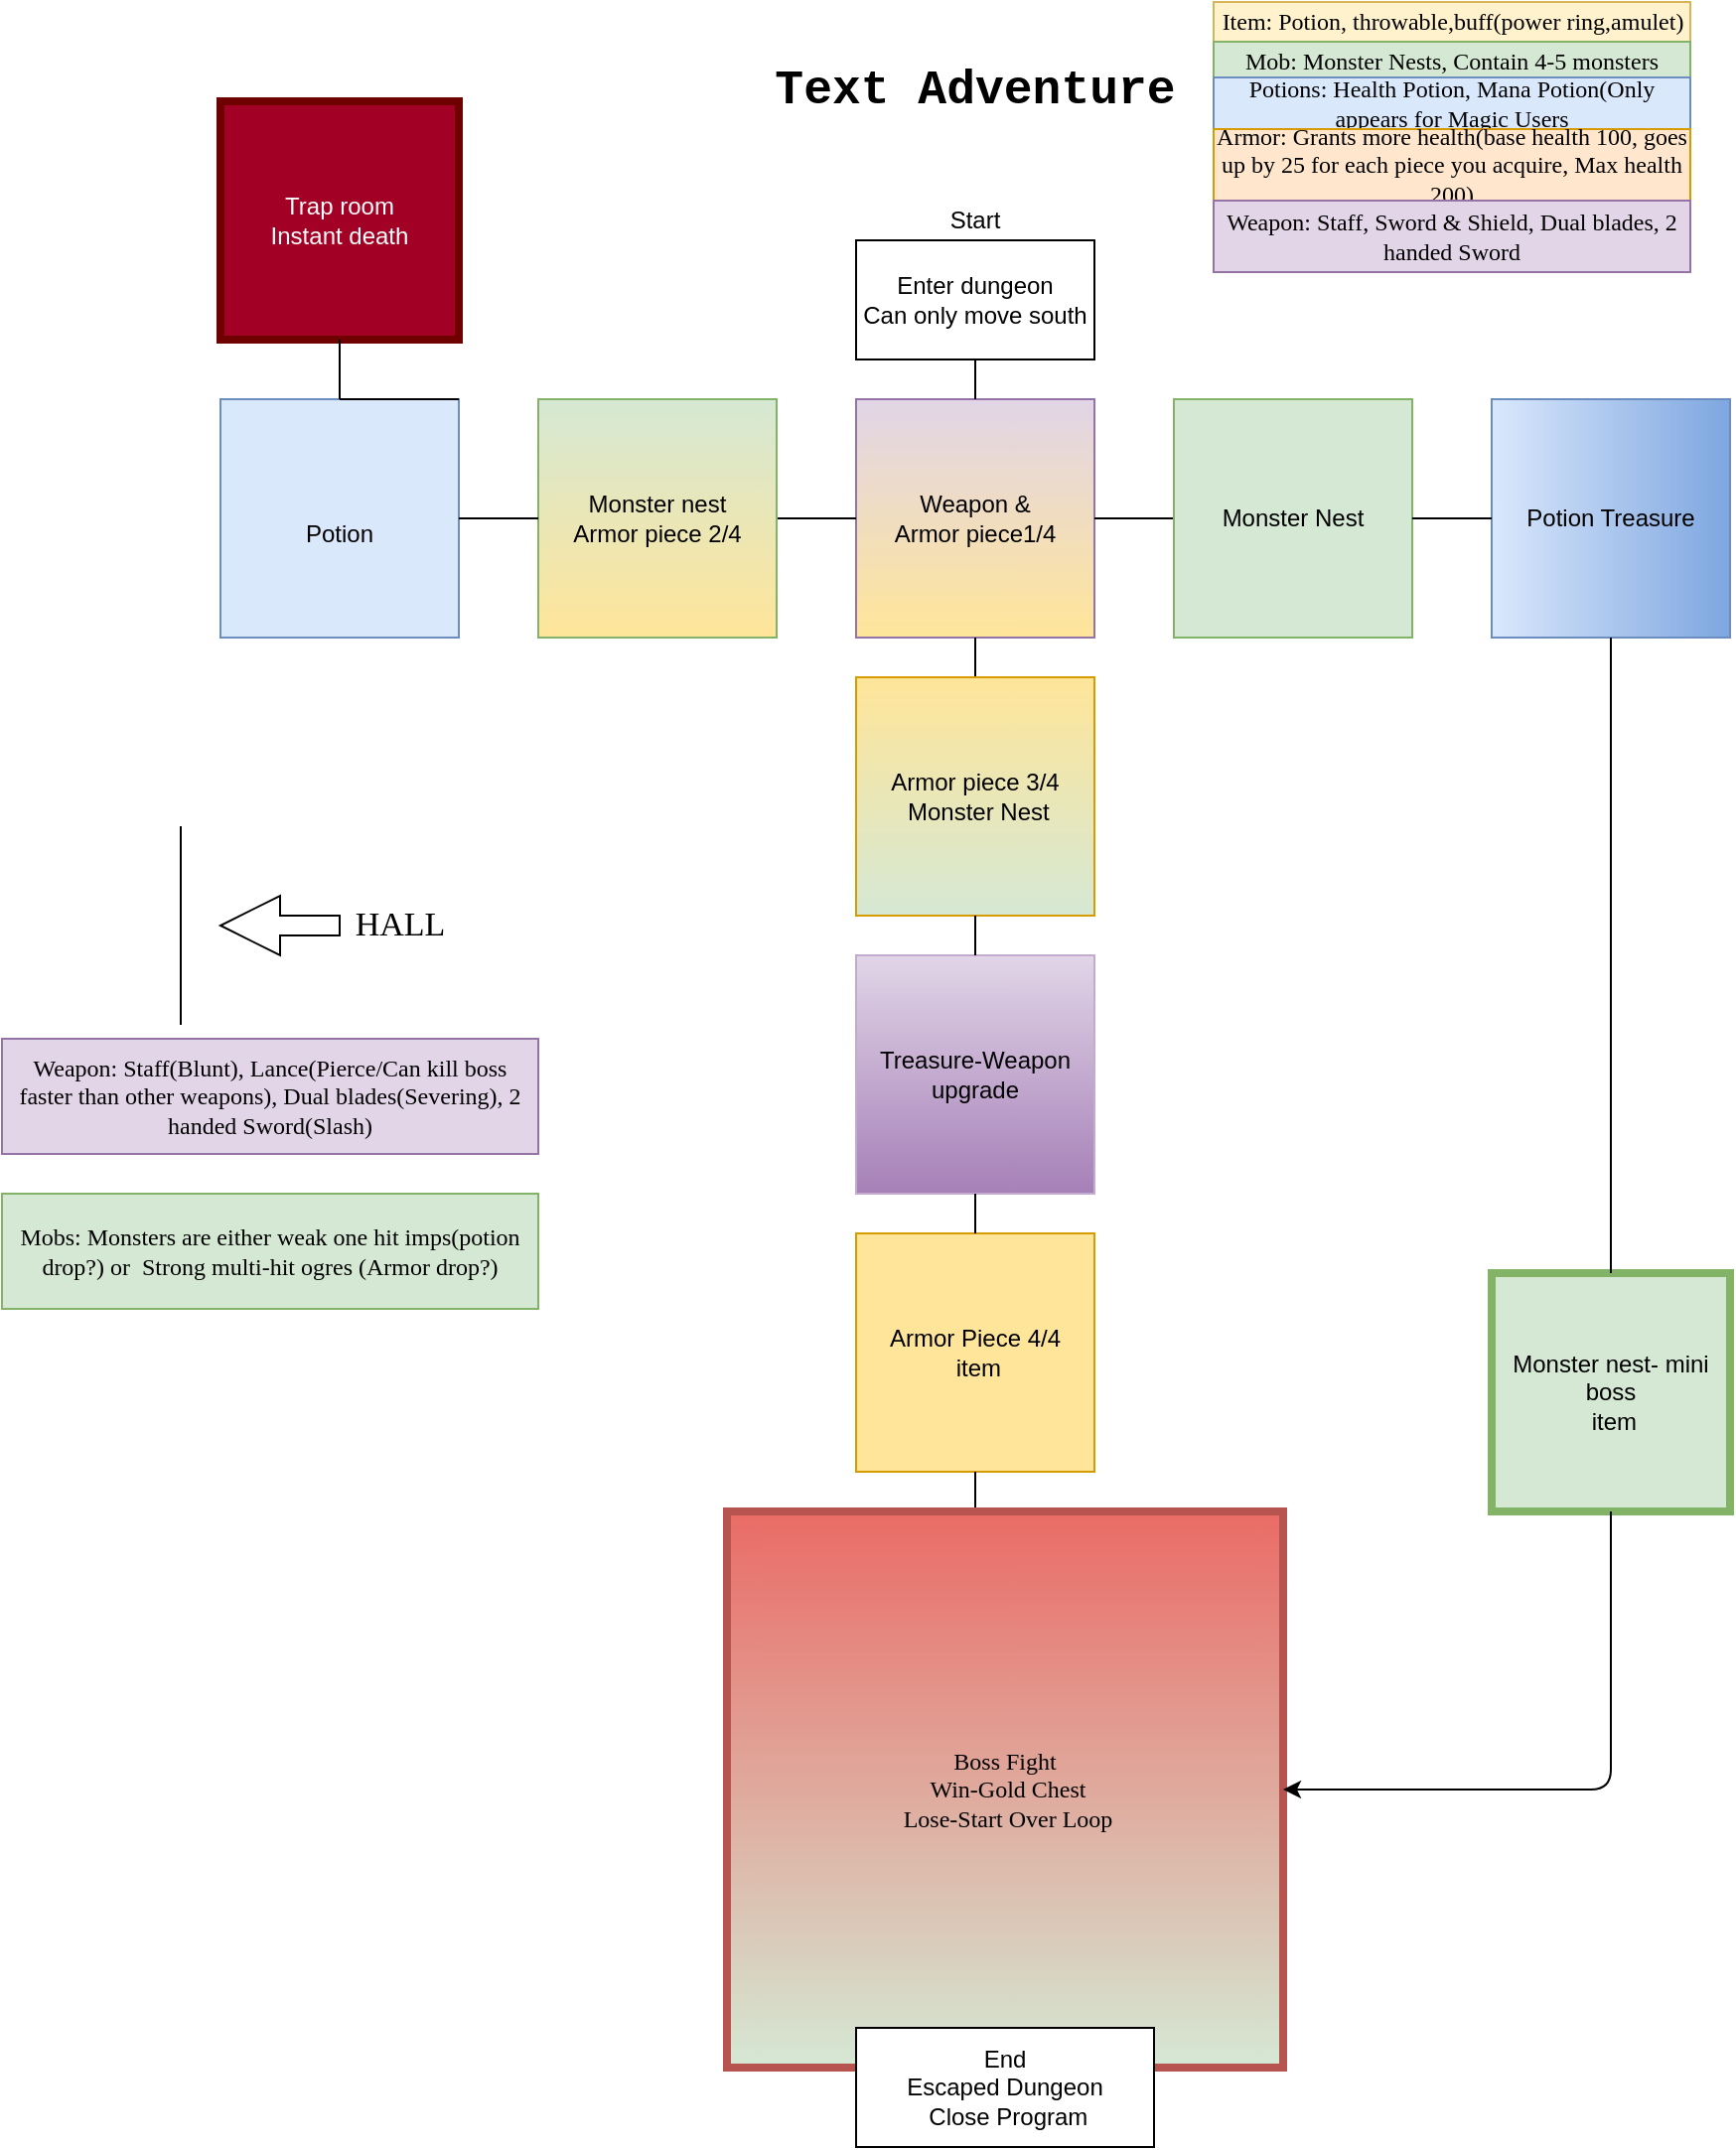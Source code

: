 <mxfile version="12.6.4" type="github">
  <diagram id="vjavIsuCYT6N_qfqwrHb" name="Page-1">
    <mxGraphModel dx="1310" dy="665" grid="1" gridSize="10" guides="1" tooltips="1" connect="1" arrows="1" fold="1" page="1" pageScale="1" pageWidth="850" pageHeight="1100" math="0" shadow="0">
      <root>
        <mxCell id="0"/>
        <mxCell id="1" parent="0"/>
        <mxCell id="32LAYBmW0q8DRoSeDVpy-1" value="Enter dungeon&lt;br&gt;Can only move south" style="rounded=0;whiteSpace=wrap;html=1;" parent="1" vertex="1">
          <mxGeometry x="320" y="120" width="120" height="60" as="geometry"/>
        </mxCell>
        <mxCell id="32LAYBmW0q8DRoSeDVpy-2" value="Weapon &amp;amp;&lt;br&gt;Armor piece1/4" style="whiteSpace=wrap;html=1;aspect=fixed;fillColor=#e1d5e7;strokeColor=#9673a6;gradientColor=#FFE599;" parent="1" vertex="1">
          <mxGeometry x="320" y="200" width="120" height="120" as="geometry"/>
        </mxCell>
        <mxCell id="32LAYBmW0q8DRoSeDVpy-3" value="Start" style="text;html=1;strokeColor=none;fillColor=none;align=center;verticalAlign=middle;whiteSpace=wrap;rounded=0;" parent="1" vertex="1">
          <mxGeometry x="340" y="100" width="80" height="20" as="geometry"/>
        </mxCell>
        <mxCell id="32LAYBmW0q8DRoSeDVpy-4" value="&lt;h1&gt;&lt;font face=&quot;Courier New&quot;&gt;Text Adventure&lt;/font&gt;&lt;/h1&gt;" style="text;html=1;strokeColor=none;fillColor=none;align=center;verticalAlign=middle;whiteSpace=wrap;rounded=0;" parent="1" vertex="1">
          <mxGeometry x="160" y="24" width="440" height="40" as="geometry"/>
        </mxCell>
        <mxCell id="32LAYBmW0q8DRoSeDVpy-5" value="" style="endArrow=none;html=1;exitX=0.5;exitY=0;exitDx=0;exitDy=0;" parent="1" source="32LAYBmW0q8DRoSeDVpy-2" edge="1">
          <mxGeometry width="50" height="50" relative="1" as="geometry">
            <mxPoint x="379.5" y="220" as="sourcePoint"/>
            <mxPoint x="380" y="180" as="targetPoint"/>
          </mxGeometry>
        </mxCell>
        <mxCell id="32LAYBmW0q8DRoSeDVpy-6" value="" style="endArrow=none;html=1;entryX=0;entryY=0.5;entryDx=0;entryDy=0;" parent="1" target="32LAYBmW0q8DRoSeDVpy-2" edge="1">
          <mxGeometry width="50" height="50" relative="1" as="geometry">
            <mxPoint x="280" y="260" as="sourcePoint"/>
            <mxPoint x="70" y="340" as="targetPoint"/>
          </mxGeometry>
        </mxCell>
        <mxCell id="32LAYBmW0q8DRoSeDVpy-7" value="" style="endArrow=none;html=1;entryX=0.5;entryY=1;entryDx=0;entryDy=0;" parent="1" target="32LAYBmW0q8DRoSeDVpy-2" edge="1">
          <mxGeometry width="50" height="50" relative="1" as="geometry">
            <mxPoint x="380" y="340" as="sourcePoint"/>
            <mxPoint x="390" y="320" as="targetPoint"/>
          </mxGeometry>
        </mxCell>
        <mxCell id="32LAYBmW0q8DRoSeDVpy-8" value="" style="endArrow=none;html=1;" parent="1" edge="1">
          <mxGeometry width="50" height="50" relative="1" as="geometry">
            <mxPoint x="440" y="260" as="sourcePoint"/>
            <mxPoint x="480" y="260" as="targetPoint"/>
          </mxGeometry>
        </mxCell>
        <mxCell id="32LAYBmW0q8DRoSeDVpy-9" value="Armor piece 3/4&lt;br&gt;&amp;nbsp;Monster Nest" style="whiteSpace=wrap;html=1;aspect=fixed;fillColor=#FFE599;strokeColor=#d79b00;gradientColor=#D5E8D4;" parent="1" vertex="1">
          <mxGeometry x="320" y="340" width="120" height="120" as="geometry"/>
        </mxCell>
        <mxCell id="32LAYBmW0q8DRoSeDVpy-10" value="Monster nest&lt;br&gt;Armor piece 2/4" style="whiteSpace=wrap;html=1;aspect=fixed;fillColor=#d5e8d4;strokeColor=#82b366;gradientColor=#FFE599;" parent="1" vertex="1">
          <mxGeometry x="160" y="200" width="120" height="120" as="geometry"/>
        </mxCell>
        <mxCell id="32LAYBmW0q8DRoSeDVpy-11" value="Monster Nest" style="whiteSpace=wrap;html=1;aspect=fixed;fillColor=#d5e8d4;strokeColor=#82b366;" parent="1" vertex="1">
          <mxGeometry x="480" y="200" width="120" height="120" as="geometry"/>
        </mxCell>
        <mxCell id="32LAYBmW0q8DRoSeDVpy-12" value="&lt;br&gt;Potion" style="whiteSpace=wrap;html=1;aspect=fixed;fillColor=#dae8fc;strokeColor=#6c8ebf;" parent="1" vertex="1">
          <mxGeometry y="200" width="120" height="120" as="geometry"/>
        </mxCell>
        <mxCell id="32LAYBmW0q8DRoSeDVpy-13" value="Potion Treasure" style="whiteSpace=wrap;html=1;aspect=fixed;fillColor=#dae8fc;strokeColor=#6c8ebf;gradientColor=#7EA6E0;gradientDirection=east;" parent="1" vertex="1">
          <mxGeometry x="640" y="200" width="120" height="120" as="geometry"/>
        </mxCell>
        <mxCell id="32LAYBmW0q8DRoSeDVpy-14" value="Monster nest- mini boss&lt;br&gt;&amp;nbsp;item" style="whiteSpace=wrap;html=1;aspect=fixed;fillColor=#d5e8d4;strokeColor=#82b366;strokeWidth=4;" parent="1" vertex="1">
          <mxGeometry x="640" y="640" width="120" height="120" as="geometry"/>
        </mxCell>
        <mxCell id="32LAYBmW0q8DRoSeDVpy-15" value="Trap room&lt;br&gt;Instant death" style="whiteSpace=wrap;html=1;aspect=fixed;fillColor=#a20025;strokeColor=#6F0000;strokeWidth=4;fontColor=#ffffff;" parent="1" vertex="1">
          <mxGeometry y="50" width="120" height="120" as="geometry"/>
        </mxCell>
        <mxCell id="32LAYBmW0q8DRoSeDVpy-16" value="Treasure-Weapon upgrade" style="whiteSpace=wrap;html=1;aspect=fixed;fillColor=#E1D5E7;strokeColor=#C3ABD0;gradientColor=#A680B8;gradientDirection=south;" parent="1" vertex="1">
          <mxGeometry x="320" y="480" width="120" height="120" as="geometry"/>
        </mxCell>
        <mxCell id="32LAYBmW0q8DRoSeDVpy-17" value="Armor Piece 4/4&lt;br&gt;&amp;nbsp;item" style="whiteSpace=wrap;html=1;aspect=fixed;fillColor=#FFE599;strokeColor=#d79b00;" parent="1" vertex="1">
          <mxGeometry x="320" y="620" width="120" height="120" as="geometry"/>
        </mxCell>
        <mxCell id="32LAYBmW0q8DRoSeDVpy-18" value="Boss Fight&lt;br&gt;&amp;nbsp;Win-Gold Chest&lt;br&gt;&amp;nbsp;Lose-Start Over Loop" style="whiteSpace=wrap;html=1;aspect=fixed;fillColor=#EA6B66;strokeColor=#b85450;gradientColor=#D5E8D4;strokeWidth=4;fontFamily=Garamond;" parent="1" vertex="1">
          <mxGeometry x="255" y="760" width="280" height="280" as="geometry"/>
        </mxCell>
        <mxCell id="32LAYBmW0q8DRoSeDVpy-19" value="" style="endArrow=classic;html=1;exitX=0.5;exitY=1;exitDx=0;exitDy=0;entryX=1;entryY=0.5;entryDx=0;entryDy=0;" parent="1" source="32LAYBmW0q8DRoSeDVpy-14" target="32LAYBmW0q8DRoSeDVpy-18" edge="1">
          <mxGeometry width="50" height="50" relative="1" as="geometry">
            <mxPoint x="80" y="1080" as="sourcePoint"/>
            <mxPoint x="530" y="880" as="targetPoint"/>
            <Array as="points">
              <mxPoint x="700" y="900"/>
            </Array>
          </mxGeometry>
        </mxCell>
        <mxCell id="32LAYBmW0q8DRoSeDVpy-22" value="End&lt;br&gt;Escaped Dungeon&lt;br&gt;&amp;nbsp;Close Program" style="rounded=0;whiteSpace=wrap;html=1;strokeWidth=1;gradientColor=none;" parent="1" vertex="1">
          <mxGeometry x="320" y="1020" width="150" height="60" as="geometry"/>
        </mxCell>
        <mxCell id="32LAYBmW0q8DRoSeDVpy-23" value="" style="endArrow=none;html=1;entryX=0.5;entryY=1;entryDx=0;entryDy=0;" parent="1" source="32LAYBmW0q8DRoSeDVpy-14" target="32LAYBmW0q8DRoSeDVpy-13" edge="1">
          <mxGeometry width="50" height="50" relative="1" as="geometry">
            <mxPoint x="80" y="1150" as="sourcePoint"/>
            <mxPoint x="710" y="520" as="targetPoint"/>
            <Array as="points"/>
          </mxGeometry>
        </mxCell>
        <mxCell id="32LAYBmW0q8DRoSeDVpy-24" value="" style="endArrow=none;html=1;entryX=0.5;entryY=1;entryDx=0;entryDy=0;exitX=0.5;exitY=0;exitDx=0;exitDy=0;" parent="1" source="32LAYBmW0q8DRoSeDVpy-17" target="32LAYBmW0q8DRoSeDVpy-16" edge="1">
          <mxGeometry width="50" height="50" relative="1" as="geometry">
            <mxPoint x="379" y="610" as="sourcePoint"/>
            <mxPoint x="425" y="550" as="targetPoint"/>
          </mxGeometry>
        </mxCell>
        <mxCell id="32LAYBmW0q8DRoSeDVpy-25" value="" style="endArrow=none;html=1;entryX=0.5;entryY=1;entryDx=0;entryDy=0;" parent="1" target="32LAYBmW0q8DRoSeDVpy-17" edge="1">
          <mxGeometry width="50" height="50" relative="1" as="geometry">
            <mxPoint x="380" y="758" as="sourcePoint"/>
            <mxPoint x="380" y="732" as="targetPoint"/>
          </mxGeometry>
        </mxCell>
        <mxCell id="32LAYBmW0q8DRoSeDVpy-26" value="" style="endArrow=none;html=1;entryX=0.5;entryY=1;entryDx=0;entryDy=0;exitX=0.5;exitY=0;exitDx=0;exitDy=0;" parent="1" source="32LAYBmW0q8DRoSeDVpy-16" target="32LAYBmW0q8DRoSeDVpy-9" edge="1">
          <mxGeometry width="50" height="50" relative="1" as="geometry">
            <mxPoint x="340" y="460" as="sourcePoint"/>
            <mxPoint x="390" y="410" as="targetPoint"/>
          </mxGeometry>
        </mxCell>
        <mxCell id="32LAYBmW0q8DRoSeDVpy-27" value="" style="endArrow=none;html=1;exitX=0.5;exitY=0;exitDx=0;exitDy=0;" parent="1" source="32LAYBmW0q8DRoSeDVpy-12" edge="1">
          <mxGeometry width="50" height="50" relative="1" as="geometry">
            <mxPoint x="70" y="250" as="sourcePoint"/>
            <mxPoint x="120" y="200" as="targetPoint"/>
          </mxGeometry>
        </mxCell>
        <mxCell id="32LAYBmW0q8DRoSeDVpy-28" value="" style="endArrow=none;html=1;exitX=1;exitY=0.5;exitDx=0;exitDy=0;" parent="1" source="32LAYBmW0q8DRoSeDVpy-11" edge="1">
          <mxGeometry width="50" height="50" relative="1" as="geometry">
            <mxPoint x="590" y="310" as="sourcePoint"/>
            <mxPoint x="640" y="260" as="targetPoint"/>
          </mxGeometry>
        </mxCell>
        <mxCell id="32LAYBmW0q8DRoSeDVpy-29" value="" style="endArrow=none;html=1;exitX=1;exitY=0.5;exitDx=0;exitDy=0;" parent="1" source="32LAYBmW0q8DRoSeDVpy-12" edge="1">
          <mxGeometry width="50" height="50" relative="1" as="geometry">
            <mxPoint x="110" y="310" as="sourcePoint"/>
            <mxPoint x="160" y="260" as="targetPoint"/>
          </mxGeometry>
        </mxCell>
        <mxCell id="32LAYBmW0q8DRoSeDVpy-33" value="" style="endArrow=none;html=1;entryX=0.5;entryY=1;entryDx=0;entryDy=0;" parent="1" target="32LAYBmW0q8DRoSeDVpy-15" edge="1">
          <mxGeometry width="50" height="50" relative="1" as="geometry">
            <mxPoint x="60" y="200" as="sourcePoint"/>
            <mxPoint x="110" y="150" as="targetPoint"/>
          </mxGeometry>
        </mxCell>
        <mxCell id="PLFHoKgfgkUlaFO8aC_f-1" value="Item: Potion, throwable,buff(power ring,amulet)" style="text;html=1;resizable=0;autosize=1;align=center;verticalAlign=middle;points=[];fillColor=#fff2cc;strokeColor=#d6b656;rounded=0;fontFamily=Garamond;" vertex="1" parent="1">
          <mxGeometry x="500" width="240" height="20" as="geometry"/>
        </mxCell>
        <mxCell id="PLFHoKgfgkUlaFO8aC_f-2" value="Mob: Monster Nests, Contain 4-5 monsters" style="text;html=1;strokeColor=#82b366;fillColor=#d5e8d4;align=center;verticalAlign=middle;whiteSpace=wrap;rounded=0;fontFamily=Garamond;" vertex="1" parent="1">
          <mxGeometry x="500" y="20" width="240" height="20" as="geometry"/>
        </mxCell>
        <mxCell id="PLFHoKgfgkUlaFO8aC_f-3" value="Potions: Health Potion, Mana Potion(Only appears for Magic Users" style="text;html=1;strokeColor=#6c8ebf;fillColor=#dae8fc;align=center;verticalAlign=middle;whiteSpace=wrap;rounded=0;fontFamily=Garamond;" vertex="1" parent="1">
          <mxGeometry x="500" y="38" width="240" height="26" as="geometry"/>
        </mxCell>
        <mxCell id="PLFHoKgfgkUlaFO8aC_f-4" value="Armor: Grants more health(base health 100, goes up by 25 for each piece you acquire, Max health 200)" style="text;html=1;strokeColor=#d79b00;fillColor=#ffe6cc;align=center;verticalAlign=middle;whiteSpace=wrap;rounded=0;fontFamily=Garamond;" vertex="1" parent="1">
          <mxGeometry x="500" y="64" width="240" height="36" as="geometry"/>
        </mxCell>
        <mxCell id="PLFHoKgfgkUlaFO8aC_f-5" value="Weapon: Staff, Sword &amp;amp; Shield, Dual blades, 2 handed Sword" style="text;html=1;strokeColor=#9673a6;fillColor=#e1d5e7;align=center;verticalAlign=middle;whiteSpace=wrap;rounded=0;fontFamily=Garamond;" vertex="1" parent="1">
          <mxGeometry x="500" y="100" width="240" height="36" as="geometry"/>
        </mxCell>
        <mxCell id="PLFHoKgfgkUlaFO8aC_f-6" value="" style="endArrow=none;html=1;fontFamily=Garamond;" edge="1" parent="1">
          <mxGeometry width="50" height="50" relative="1" as="geometry">
            <mxPoint x="-20" y="415" as="sourcePoint"/>
            <mxPoint x="-20" y="515" as="targetPoint"/>
          </mxGeometry>
        </mxCell>
        <mxCell id="PLFHoKgfgkUlaFO8aC_f-11" style="edgeStyle=orthogonalEdgeStyle;shape=arrow;rounded=0;orthogonalLoop=1;jettySize=auto;html=1;fontFamily=Garamond;fontSize=17;" edge="1" parent="1" source="PLFHoKgfgkUlaFO8aC_f-7">
          <mxGeometry relative="1" as="geometry">
            <mxPoint y="465" as="targetPoint"/>
          </mxGeometry>
        </mxCell>
        <mxCell id="PLFHoKgfgkUlaFO8aC_f-7" value="HALL" style="text;html=1;align=center;verticalAlign=middle;resizable=0;points=[];autosize=1;fontFamily=Garamond;fontSize=17;" vertex="1" parent="1">
          <mxGeometry x="60" y="450" width="60" height="30" as="geometry"/>
        </mxCell>
        <mxCell id="PLFHoKgfgkUlaFO8aC_f-12" value="Weapon: Staff(Blunt), Lance(Pierce/Can kill boss faster than other weapons), Dual blades(Severing), 2 handed Sword(Slash)" style="text;html=1;strokeColor=#9673a6;fillColor=#e1d5e7;align=center;verticalAlign=middle;whiteSpace=wrap;rounded=0;fontFamily=Garamond;" vertex="1" parent="1">
          <mxGeometry x="-110" y="522" width="270" height="58" as="geometry"/>
        </mxCell>
        <mxCell id="PLFHoKgfgkUlaFO8aC_f-13" value="Mobs: Monsters are either weak one hit imps(potion drop?) or&amp;nbsp; Strong multi-hit ogres (Armor drop?)" style="text;html=1;strokeColor=#82b366;fillColor=#d5e8d4;align=center;verticalAlign=middle;whiteSpace=wrap;rounded=0;fontFamily=Garamond;" vertex="1" parent="1">
          <mxGeometry x="-110" y="600" width="270" height="58" as="geometry"/>
        </mxCell>
      </root>
    </mxGraphModel>
  </diagram>
</mxfile>
